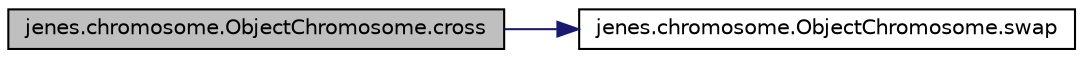 digraph "jenes.chromosome.ObjectChromosome.cross"
{
  edge [fontname="Helvetica",fontsize="10",labelfontname="Helvetica",labelfontsize="10"];
  node [fontname="Helvetica",fontsize="10",shape=record];
  rankdir="LR";
  Node1 [label="jenes.chromosome.ObjectChromosome.cross",height=0.2,width=0.4,color="black", fillcolor="grey75", style="filled" fontcolor="black"];
  Node1 -> Node2 [color="midnightblue",fontsize="10",style="solid",fontname="Helvetica"];
  Node2 [label="jenes.chromosome.ObjectChromosome.swap",height=0.2,width=0.4,color="black", fillcolor="white", style="filled",URL="$classjenes_1_1chromosome_1_1_object_chromosome.html#af85db410fecd769993c248f94396dd53"];
}
